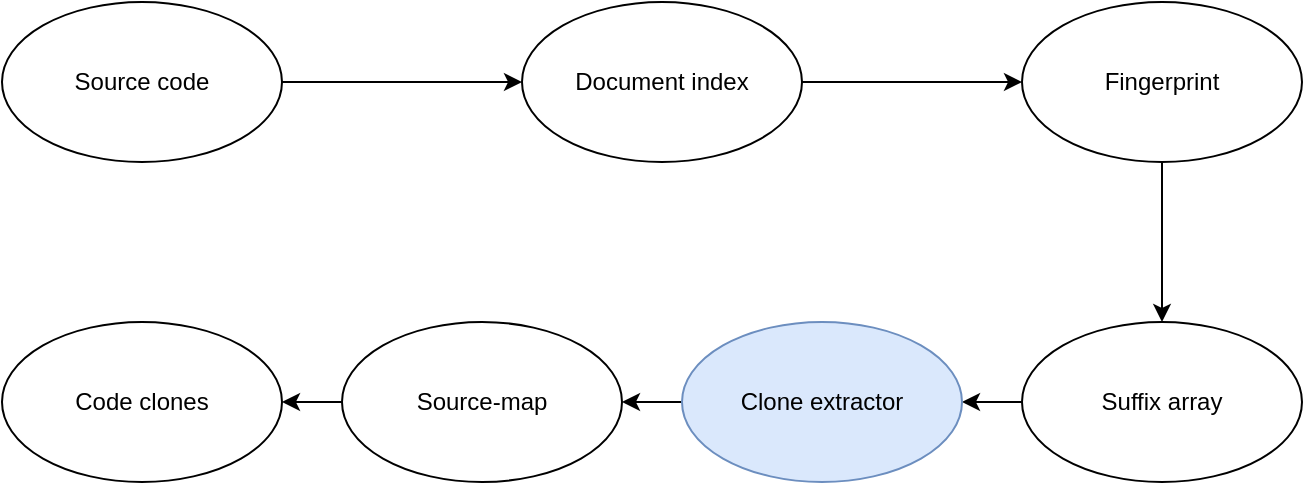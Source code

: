 <mxfile version="21.1.2" type="device">
  <diagram name="Page-1" id="0xaKvcrYNr95pNH14Osg">
    <mxGraphModel dx="2284" dy="1005" grid="1" gridSize="10" guides="1" tooltips="1" connect="1" arrows="1" fold="1" page="1" pageScale="1" pageWidth="850" pageHeight="1100" math="0" shadow="0">
      <root>
        <mxCell id="0" />
        <mxCell id="1" parent="0" />
        <mxCell id="Im9fZA_TLzj1qI4OMQGq-4" value="" style="edgeStyle=orthogonalEdgeStyle;rounded=0;orthogonalLoop=1;jettySize=auto;html=1;" edge="1" parent="1" source="Im9fZA_TLzj1qI4OMQGq-2" target="Im9fZA_TLzj1qI4OMQGq-3">
          <mxGeometry relative="1" as="geometry" />
        </mxCell>
        <mxCell id="Im9fZA_TLzj1qI4OMQGq-2" value="Source code" style="ellipse;whiteSpace=wrap;html=1;" vertex="1" parent="1">
          <mxGeometry x="-280" y="340" width="140" height="80" as="geometry" />
        </mxCell>
        <mxCell id="Im9fZA_TLzj1qI4OMQGq-6" value="" style="edgeStyle=orthogonalEdgeStyle;rounded=0;orthogonalLoop=1;jettySize=auto;html=1;" edge="1" parent="1" source="Im9fZA_TLzj1qI4OMQGq-3" target="Im9fZA_TLzj1qI4OMQGq-5">
          <mxGeometry relative="1" as="geometry" />
        </mxCell>
        <mxCell id="Im9fZA_TLzj1qI4OMQGq-3" value="Document index" style="ellipse;whiteSpace=wrap;html=1;" vertex="1" parent="1">
          <mxGeometry x="-20" y="340" width="140" height="80" as="geometry" />
        </mxCell>
        <mxCell id="Im9fZA_TLzj1qI4OMQGq-8" value="" style="edgeStyle=orthogonalEdgeStyle;rounded=0;orthogonalLoop=1;jettySize=auto;html=1;" edge="1" parent="1" source="Im9fZA_TLzj1qI4OMQGq-5" target="Im9fZA_TLzj1qI4OMQGq-7">
          <mxGeometry relative="1" as="geometry" />
        </mxCell>
        <mxCell id="Im9fZA_TLzj1qI4OMQGq-5" value="Fingerprint" style="ellipse;whiteSpace=wrap;html=1;" vertex="1" parent="1">
          <mxGeometry x="230" y="340" width="140" height="80" as="geometry" />
        </mxCell>
        <mxCell id="Im9fZA_TLzj1qI4OMQGq-10" value="" style="edgeStyle=orthogonalEdgeStyle;rounded=0;orthogonalLoop=1;jettySize=auto;html=1;" edge="1" parent="1" source="Im9fZA_TLzj1qI4OMQGq-7" target="Im9fZA_TLzj1qI4OMQGq-9">
          <mxGeometry relative="1" as="geometry" />
        </mxCell>
        <mxCell id="Im9fZA_TLzj1qI4OMQGq-7" value="Suffix array" style="ellipse;whiteSpace=wrap;html=1;" vertex="1" parent="1">
          <mxGeometry x="230" y="500" width="140" height="80" as="geometry" />
        </mxCell>
        <mxCell id="Im9fZA_TLzj1qI4OMQGq-12" value="" style="edgeStyle=orthogonalEdgeStyle;rounded=0;orthogonalLoop=1;jettySize=auto;html=1;" edge="1" parent="1" source="Im9fZA_TLzj1qI4OMQGq-9" target="Im9fZA_TLzj1qI4OMQGq-11">
          <mxGeometry relative="1" as="geometry" />
        </mxCell>
        <mxCell id="Im9fZA_TLzj1qI4OMQGq-9" value="Clone extractor" style="ellipse;whiteSpace=wrap;html=1;fillColor=#dae8fc;strokeColor=#6c8ebf;" vertex="1" parent="1">
          <mxGeometry x="60" y="500" width="140" height="80" as="geometry" />
        </mxCell>
        <mxCell id="Im9fZA_TLzj1qI4OMQGq-18" value="" style="edgeStyle=orthogonalEdgeStyle;rounded=0;orthogonalLoop=1;jettySize=auto;html=1;" edge="1" parent="1" source="Im9fZA_TLzj1qI4OMQGq-11" target="Im9fZA_TLzj1qI4OMQGq-17">
          <mxGeometry relative="1" as="geometry" />
        </mxCell>
        <mxCell id="Im9fZA_TLzj1qI4OMQGq-11" value="Source-map" style="ellipse;whiteSpace=wrap;html=1;" vertex="1" parent="1">
          <mxGeometry x="-110" y="500" width="140" height="80" as="geometry" />
        </mxCell>
        <mxCell id="Im9fZA_TLzj1qI4OMQGq-17" value="Code clones" style="ellipse;whiteSpace=wrap;html=1;" vertex="1" parent="1">
          <mxGeometry x="-280" y="500" width="140" height="80" as="geometry" />
        </mxCell>
      </root>
    </mxGraphModel>
  </diagram>
</mxfile>
